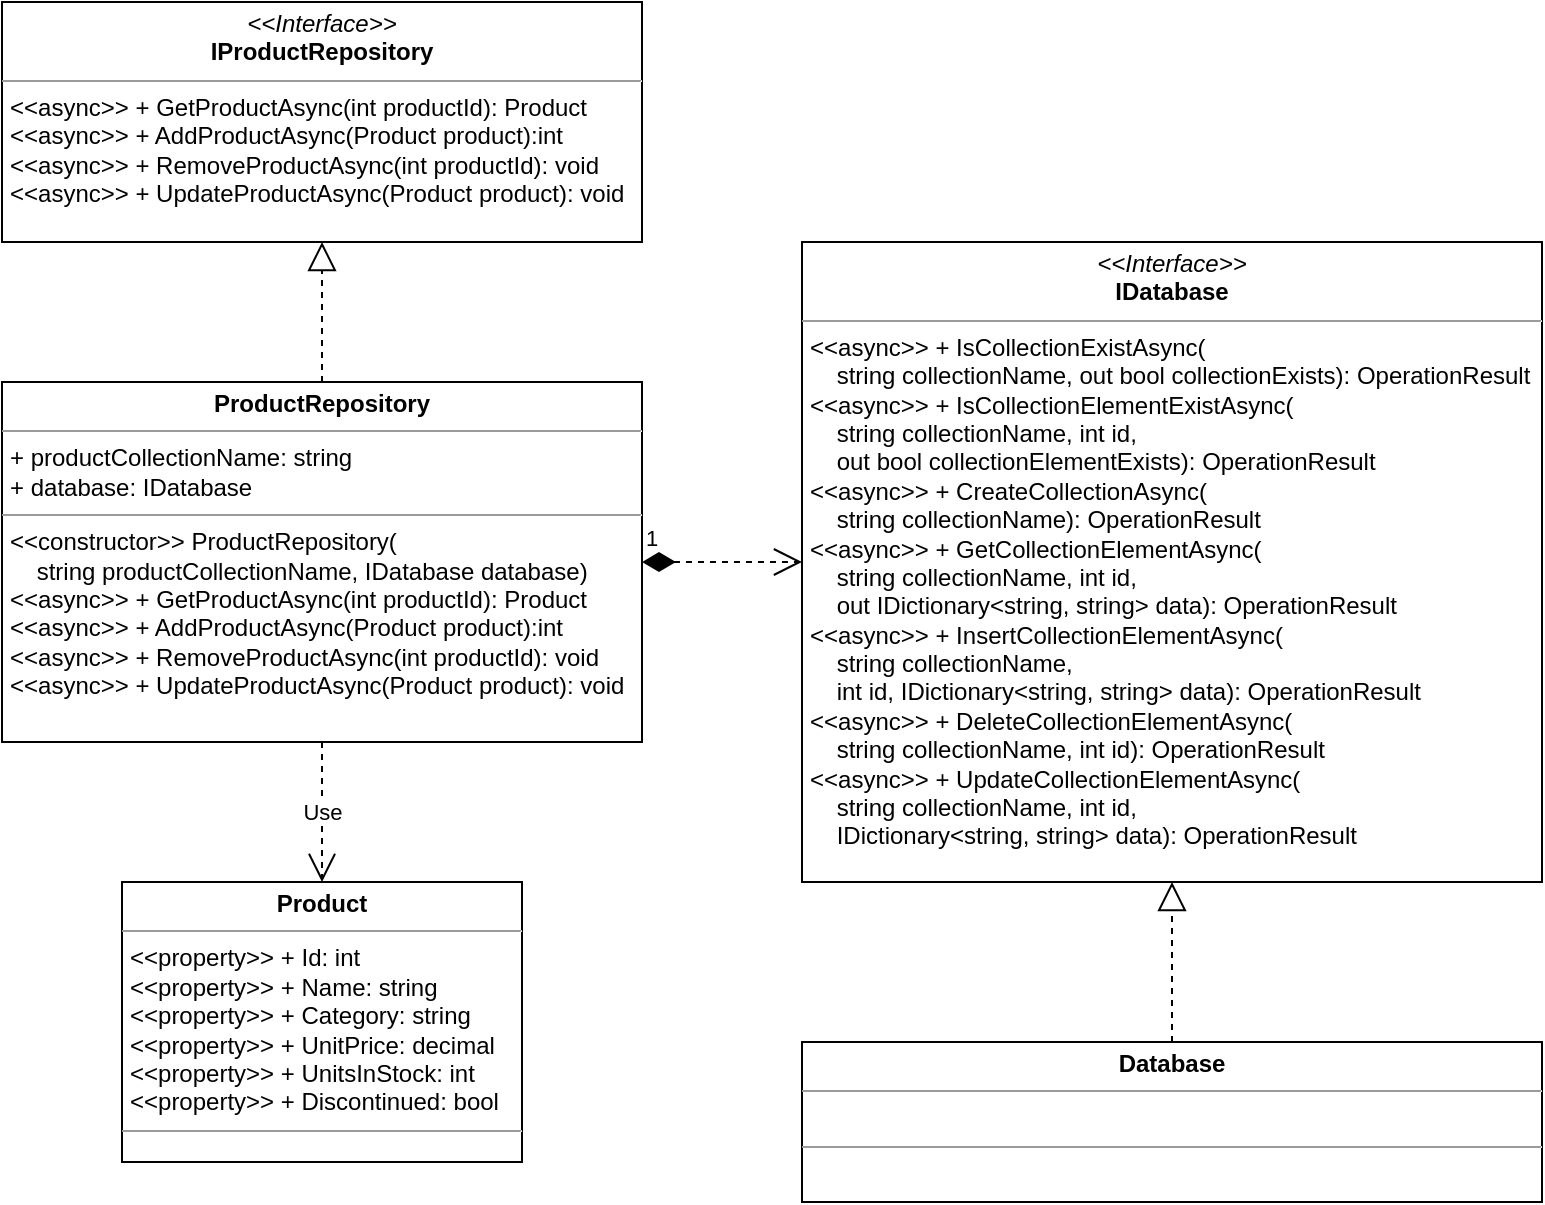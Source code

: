 <mxfile version="20.7.4" type="device" pages="5"><diagram id="kejnuwujXWrtIkqUJ44T" name="ProductRepository"><mxGraphModel dx="876" dy="444" grid="1" gridSize="10" guides="1" tooltips="1" connect="1" arrows="1" fold="1" page="1" pageScale="1" pageWidth="850" pageHeight="1100" math="0" shadow="0"><root><mxCell id="0"/><mxCell id="1" parent="0"/><mxCell id="2cvYDumQjdyMTQ5uj8JQ-5" value="&lt;p style=&quot;margin:0px;margin-top:4px;text-align:center;&quot;&gt;&lt;i&gt;&amp;lt;&amp;lt;Interface&amp;gt;&amp;gt;&lt;/i&gt;&lt;br&gt;&lt;b&gt;IDatabase&lt;/b&gt;&lt;/p&gt;&lt;hr size=&quot;1&quot;&gt;&lt;p style=&quot;margin:0px;margin-left:4px;&quot;&gt;&lt;span style=&quot;background-color: initial;&quot;&gt;&amp;lt;&amp;lt;async&amp;gt;&amp;gt; + IsCollectionExistAsync(&lt;/span&gt;&lt;/p&gt;&lt;p style=&quot;margin:0px;margin-left:4px;&quot;&gt;&lt;span style=&quot;background-color: initial;&quot;&gt;&amp;nbsp; &amp;nbsp; string collectionName,&amp;nbsp;&lt;/span&gt;&lt;span style=&quot;background-color: initial;&quot;&gt;out bool collectionExists): OperationResult&lt;/span&gt;&lt;/p&gt;&lt;p style=&quot;margin:0px;margin-left:4px;&quot;&gt;&amp;lt;&amp;lt;async&amp;gt;&amp;gt;&amp;nbsp;+ IsCollectionElementExistAsync(&lt;/p&gt;&lt;p style=&quot;margin:0px;margin-left:4px;&quot;&gt;&amp;nbsp; &amp;nbsp; string collectionName,&amp;nbsp;&lt;span style=&quot;background-color: initial;&quot;&gt;int id,&lt;/span&gt;&lt;/p&gt;&lt;p style=&quot;margin:0px;margin-left:4px;&quot;&gt;&lt;span style=&quot;background-color: initial;&quot;&gt;&amp;nbsp; &amp;nbsp; out bool collectionElementExists): OperationResult&lt;/span&gt;&lt;/p&gt;&lt;p style=&quot;margin:0px;margin-left:4px;&quot;&gt;&amp;lt;&amp;lt;async&amp;gt;&amp;gt;&amp;nbsp;+&amp;nbsp;CreateCollectionAsync(&lt;/p&gt;&lt;p style=&quot;margin:0px;margin-left:4px;&quot;&gt;&lt;span style=&quot;background-color: initial;&quot;&gt;&amp;nbsp; &amp;nbsp; string collectionName): OperationResult&lt;/span&gt;&lt;/p&gt;&lt;p style=&quot;margin:0px;margin-left:4px;&quot;&gt;&amp;lt;&amp;lt;async&amp;gt;&amp;gt;&amp;nbsp;+ GetCollectionElementAsync(&lt;/p&gt;&lt;p style=&quot;margin:0px;margin-left:4px;&quot;&gt;&amp;nbsp; &amp;nbsp; string collectionName,&amp;nbsp;&lt;span style=&quot;background-color: initial;&quot;&gt;int id,&lt;/span&gt;&lt;/p&gt;&lt;p style=&quot;margin:0px;margin-left:4px;&quot;&gt;&lt;span style=&quot;background-color: initial;&quot;&gt;&amp;nbsp; &amp;nbsp; out IDictionary&amp;lt;string, string&amp;gt; data):&amp;nbsp;OperationResult&lt;/span&gt;&lt;/p&gt;&lt;p style=&quot;margin:0px;margin-left:4px;&quot;&gt;&amp;lt;&amp;lt;async&amp;gt;&amp;gt;&amp;nbsp;+ InsertCollectionElementAsync(&lt;/p&gt;&lt;p style=&quot;margin:0px;margin-left:4px;&quot;&gt;&amp;nbsp; &amp;nbsp; string collectionName,&lt;/p&gt;&lt;p style=&quot;margin:0px;margin-left:4px;&quot;&gt;&amp;nbsp; &amp;nbsp; int id,&amp;nbsp;&lt;span style=&quot;background-color: initial;&quot;&gt;IDictionary&amp;lt;string, string&amp;gt; data):&amp;nbsp;OperationResult&lt;/span&gt;&lt;/p&gt;&lt;p style=&quot;margin:0px;margin-left:4px;&quot;&gt;&amp;lt;&amp;lt;async&amp;gt;&amp;gt;&amp;nbsp;+ DeleteCollectionElementAsync(&lt;/p&gt;&lt;p style=&quot;margin:0px;margin-left:4px;&quot;&gt;&amp;nbsp; &amp;nbsp; string collectionName,&amp;nbsp;&lt;span style=&quot;background-color: initial;&quot;&gt;int id):&amp;nbsp;OperationResult&lt;/span&gt;&lt;/p&gt;&lt;p style=&quot;margin:0px;margin-left:4px;&quot;&gt;&amp;lt;&amp;lt;async&amp;gt;&amp;gt;&amp;nbsp;+ UpdateCollectionElementAsync(&lt;/p&gt;&lt;p style=&quot;margin:0px;margin-left:4px;&quot;&gt;&amp;nbsp; &amp;nbsp; string collectionName,&amp;nbsp;&lt;span style=&quot;background-color: initial;&quot;&gt;int id,&lt;/span&gt;&lt;/p&gt;&lt;p style=&quot;margin:0px;margin-left:4px;&quot;&gt;&lt;span style=&quot;background-color: initial;&quot;&gt;&amp;nbsp; &amp;nbsp; IDictionary&amp;lt;string, string&amp;gt; data): OperationResult&lt;/span&gt;&lt;/p&gt;" style="verticalAlign=top;align=left;overflow=fill;fontSize=12;fontFamily=Helvetica;html=1;" vertex="1" parent="1"><mxGeometry x="520" y="200" width="370" height="320" as="geometry"/></mxCell><mxCell id="2cvYDumQjdyMTQ5uj8JQ-6" value="&lt;p style=&quot;margin:0px;margin-top:4px;text-align:center;&quot;&gt;&lt;i&gt;&amp;lt;&amp;lt;Interface&amp;gt;&amp;gt;&lt;/i&gt;&lt;br&gt;&lt;b&gt;IProductRepository&lt;/b&gt;&lt;br&gt;&lt;/p&gt;&lt;hr size=&quot;1&quot;&gt;&lt;p style=&quot;margin:0px;margin-left:4px;&quot;&gt;&lt;span style=&quot;background-color: initial;&quot;&gt;&amp;lt;&amp;lt;async&amp;gt;&amp;gt; +&amp;nbsp;&lt;/span&gt;&lt;span style=&quot;background-color: initial;&quot;&gt;GetProductAsync(int productId): Product&lt;/span&gt;&lt;/p&gt;&lt;p style=&quot;margin:0px;margin-left:4px;&quot;&gt;&amp;lt;&amp;lt;async&amp;gt;&amp;gt;&amp;nbsp;+ AddProductAsync(Product product):int&lt;/p&gt;&lt;p style=&quot;margin:0px;margin-left:4px;&quot;&gt;&amp;lt;&amp;lt;async&amp;gt;&amp;gt;&amp;nbsp;+&amp;nbsp;RemoveProductAsync(int productId): void&lt;/p&gt;&lt;p style=&quot;margin:0px;margin-left:4px;&quot;&gt;&amp;lt;&amp;lt;async&amp;gt;&amp;gt;&amp;nbsp;+&amp;nbsp;UpdateProductAsync(Product product): void&lt;/p&gt;" style="verticalAlign=top;align=left;overflow=fill;fontSize=12;fontFamily=Helvetica;html=1;" vertex="1" parent="1"><mxGeometry x="120" y="80" width="320" height="120" as="geometry"/></mxCell><mxCell id="2cvYDumQjdyMTQ5uj8JQ-7" value="&lt;p style=&quot;margin:0px;margin-top:4px;text-align:center;&quot;&gt;&lt;b&gt;ProductRepository&lt;/b&gt;&lt;/p&gt;&lt;hr size=&quot;1&quot;&gt;&lt;p style=&quot;margin:0px;margin-left:4px;&quot;&gt;+ productCollectionName: string&lt;/p&gt;&lt;p style=&quot;margin:0px;margin-left:4px;&quot;&gt;+ database: IDatabase&lt;/p&gt;&lt;hr size=&quot;1&quot;&gt;&lt;p style=&quot;border-color: var(--border-color); margin: 0px 0px 0px 4px;&quot;&gt;&lt;span style=&quot;border-color: var(--border-color); background-color: initial;&quot;&gt;&amp;lt;&amp;lt;constructor&amp;gt;&amp;gt; ProductRepository(&lt;/span&gt;&lt;/p&gt;&lt;p style=&quot;border-color: var(--border-color); margin: 0px 0px 0px 4px;&quot;&gt;&lt;span style=&quot;border-color: var(--border-color); background-color: initial;&quot;&gt;&amp;nbsp; &amp;nbsp; string productCollectionName, IDatabase database)&lt;/span&gt;&lt;/p&gt;&lt;p style=&quot;border-color: var(--border-color); margin: 0px 0px 0px 4px;&quot;&gt;&lt;span style=&quot;border-color: var(--border-color); background-color: initial;&quot;&gt;&amp;lt;&amp;lt;async&amp;gt;&amp;gt; +&amp;nbsp;&lt;/span&gt;&lt;span style=&quot;border-color: var(--border-color); background-color: initial;&quot;&gt;GetProductAsync(int productId): Product&lt;/span&gt;&lt;/p&gt;&lt;p style=&quot;border-color: var(--border-color); margin: 0px 0px 0px 4px;&quot;&gt;&amp;lt;&amp;lt;async&amp;gt;&amp;gt;&amp;nbsp;+ AddProductAsync(Product product):int&lt;/p&gt;&lt;p style=&quot;border-color: var(--border-color); margin: 0px 0px 0px 4px;&quot;&gt;&amp;lt;&amp;lt;async&amp;gt;&amp;gt;&amp;nbsp;+&amp;nbsp;RemoveProductAsync(int productId): void&lt;/p&gt;&lt;p style=&quot;border-color: var(--border-color); margin: 0px 0px 0px 4px;&quot;&gt;&amp;lt;&amp;lt;async&amp;gt;&amp;gt;&amp;nbsp;+&amp;nbsp;UpdateProductAsync(Product product): void&lt;/p&gt;" style="verticalAlign=top;align=left;overflow=fill;fontSize=12;fontFamily=Helvetica;html=1;" vertex="1" parent="1"><mxGeometry x="120" y="270" width="320" height="180" as="geometry"/></mxCell><mxCell id="2cvYDumQjdyMTQ5uj8JQ-9" value="" style="endArrow=block;dashed=1;endFill=0;endSize=12;html=1;rounded=0;" edge="1" parent="1" source="2cvYDumQjdyMTQ5uj8JQ-7" target="2cvYDumQjdyMTQ5uj8JQ-6"><mxGeometry width="160" relative="1" as="geometry"><mxPoint x="420" y="340" as="sourcePoint"/><mxPoint x="580" y="340" as="targetPoint"/></mxGeometry></mxCell><mxCell id="2cvYDumQjdyMTQ5uj8JQ-24" value="&lt;p style=&quot;margin:0px;margin-top:4px;text-align:center;&quot;&gt;&lt;b&gt;Database&lt;/b&gt;&lt;/p&gt;&lt;hr size=&quot;1&quot;&gt;&lt;p style=&quot;margin:0px;margin-left:4px;&quot;&gt;&lt;br&gt;&lt;/p&gt;&lt;hr size=&quot;1&quot;&gt;&lt;p style=&quot;margin:0px;margin-left:4px;&quot;&gt;&lt;br&gt;&lt;/p&gt;" style="verticalAlign=top;align=left;overflow=fill;fontSize=12;fontFamily=Helvetica;html=1;" vertex="1" parent="1"><mxGeometry x="520" y="600" width="370" height="80" as="geometry"/></mxCell><mxCell id="2cvYDumQjdyMTQ5uj8JQ-26" value="" style="endArrow=block;dashed=1;endFill=0;endSize=12;html=1;rounded=0;" edge="1" parent="1" source="2cvYDumQjdyMTQ5uj8JQ-24" target="2cvYDumQjdyMTQ5uj8JQ-5"><mxGeometry width="160" relative="1" as="geometry"><mxPoint x="220" y="520" as="sourcePoint"/><mxPoint x="380" y="520" as="targetPoint"/></mxGeometry></mxCell><mxCell id="dGuo6ySSNePKs17tPZSB-2" value="1" style="endArrow=open;html=1;endSize=12;startArrow=diamondThin;startSize=14;startFill=1;edgeStyle=orthogonalEdgeStyle;align=left;verticalAlign=bottom;rounded=0;dashed=1;" edge="1" parent="1" source="2cvYDumQjdyMTQ5uj8JQ-7" target="2cvYDumQjdyMTQ5uj8JQ-5"><mxGeometry x="-1" y="3" relative="1" as="geometry"><mxPoint x="270" y="450" as="sourcePoint"/><mxPoint x="430" y="450" as="targetPoint"/></mxGeometry></mxCell><mxCell id="dGuo6ySSNePKs17tPZSB-3" value="&lt;p style=&quot;margin:0px;margin-top:4px;text-align:center;&quot;&gt;&lt;b&gt;Product&lt;/b&gt;&lt;/p&gt;&lt;hr size=&quot;1&quot;&gt;&lt;p style=&quot;margin:0px;margin-left:4px;&quot;&gt;&amp;lt;&amp;lt;property&amp;gt;&amp;gt; + Id: int&lt;/p&gt;&lt;p style=&quot;margin:0px;margin-left:4px;&quot;&gt;&amp;lt;&amp;lt;property&amp;gt;&amp;gt; + Name: string&lt;/p&gt;&lt;p style=&quot;margin:0px;margin-left:4px;&quot;&gt;&amp;lt;&amp;lt;property&amp;gt;&amp;gt; + Category: string&lt;br&gt;&lt;/p&gt;&lt;p style=&quot;margin:0px;margin-left:4px;&quot;&gt;&amp;lt;&amp;lt;property&amp;gt;&amp;gt; + UnitPrice: decimal&lt;br&gt;&lt;/p&gt;&lt;p style=&quot;margin:0px;margin-left:4px;&quot;&gt;&amp;lt;&amp;lt;property&amp;gt;&amp;gt; + UnitsInStock: int&lt;br&gt;&lt;/p&gt;&lt;p style=&quot;margin:0px;margin-left:4px;&quot;&gt;&amp;lt;&amp;lt;property&amp;gt;&amp;gt; + Discontinued: bool&lt;br&gt;&lt;/p&gt;&lt;hr size=&quot;1&quot;&gt;&lt;p style=&quot;margin:0px;margin-left:4px;&quot;&gt;&lt;br&gt;&lt;/p&gt;" style="verticalAlign=top;align=left;overflow=fill;fontSize=12;fontFamily=Helvetica;html=1;" vertex="1" parent="1"><mxGeometry x="180" y="520" width="200" height="140" as="geometry"/></mxCell><mxCell id="dGuo6ySSNePKs17tPZSB-5" value="Use" style="endArrow=open;endSize=12;dashed=1;html=1;rounded=0;" edge="1" parent="1" source="2cvYDumQjdyMTQ5uj8JQ-7" target="dGuo6ySSNePKs17tPZSB-3"><mxGeometry width="160" relative="1" as="geometry"><mxPoint x="240" y="440" as="sourcePoint"/><mxPoint x="400" y="440" as="targetPoint"/></mxGeometry></mxCell></root></mxGraphModel></diagram><diagram id="-wKH6rWctWVdhRguuQIu" name="GetProduct"><mxGraphModel dx="908" dy="460" grid="1" gridSize="10" guides="1" tooltips="1" connect="1" arrows="1" fold="1" page="1" pageScale="1" pageWidth="850" pageHeight="1100" math="0" shadow="0"><root><mxCell id="0"/><mxCell id="1" parent="0"/><mxCell id="Vplrx9ZNLEq_CzvxTozU-1" value=":Client" style="shape=umlLifeline;perimeter=lifelinePerimeter;whiteSpace=wrap;html=1;container=1;collapsible=0;recursiveResize=0;outlineConnect=0;rounded=1;shadow=0;comic=0;labelBackgroundColor=none;strokeWidth=1;fontFamily=Verdana;fontSize=12;align=center;" vertex="1" parent="1"><mxGeometry x="30" y="80" width="100" height="380" as="geometry"/></mxCell><mxCell id="Vplrx9ZNLEq_CzvxTozU-2" value="" style="html=1;points=[];perimeter=orthogonalPerimeter;rounded=0;shadow=0;comic=0;labelBackgroundColor=none;strokeWidth=1;fontFamily=Verdana;fontSize=12;align=center;" vertex="1" parent="Vplrx9ZNLEq_CzvxTozU-1"><mxGeometry x="45" y="80" width="10" height="280" as="geometry"/></mxCell><mxCell id="Vplrx9ZNLEq_CzvxTozU-8" value="GetProductAsync" style="html=1;verticalAlign=bottom;endArrow=block;labelBackgroundColor=none;fontFamily=Verdana;fontSize=12;edgeStyle=elbowEdgeStyle;elbow=vertical;entryX=-0.112;entryY=-0.002;entryDx=0;entryDy=0;entryPerimeter=0;" edge="1" parent="Vplrx9ZNLEq_CzvxTozU-1" target="Vplrx9ZNLEq_CzvxTozU-4"><mxGeometry relative="1" as="geometry"><mxPoint x="55" y="100.1" as="sourcePoint"/><mxPoint x="185" y="100.1" as="targetPoint"/><Array as="points"><mxPoint x="50" y="100"/></Array></mxGeometry></mxCell><mxCell id="Vplrx9ZNLEq_CzvxTozU-3" value=":Repository" style="shape=umlLifeline;perimeter=lifelinePerimeter;whiteSpace=wrap;html=1;container=1;collapsible=0;recursiveResize=0;outlineConnect=0;rounded=1;shadow=0;comic=0;labelBackgroundColor=none;strokeWidth=1;fontFamily=Verdana;fontSize=12;align=center;" vertex="1" parent="1"><mxGeometry x="280" y="80" width="100" height="380" as="geometry"/></mxCell><mxCell id="Vplrx9ZNLEq_CzvxTozU-4" value="" style="html=1;points=[];perimeter=orthogonalPerimeter;rounded=0;shadow=0;comic=0;labelBackgroundColor=none;strokeWidth=1;fontFamily=Verdana;fontSize=12;align=center;" vertex="1" parent="Vplrx9ZNLEq_CzvxTozU-3"><mxGeometry x="45" y="100" width="10" height="240" as="geometry"/></mxCell><mxCell id="Vplrx9ZNLEq_CzvxTozU-9" value="IsCollectionExistAsync" style="html=1;verticalAlign=bottom;endArrow=block;labelBackgroundColor=none;fontFamily=Verdana;fontSize=12;edgeStyle=elbowEdgeStyle;elbow=vertical;" edge="1" parent="Vplrx9ZNLEq_CzvxTozU-3" target="Vplrx9ZNLEq_CzvxTozU-6"><mxGeometry relative="1" as="geometry"><mxPoint x="55" y="120.2" as="sourcePoint"/><mxPoint x="185" y="120.2" as="targetPoint"/><Array as="points"><mxPoint x="180" y="120"/></Array></mxGeometry></mxCell><mxCell id="Vplrx9ZNLEq_CzvxTozU-5" value=":Database" style="shape=umlLifeline;perimeter=lifelinePerimeter;whiteSpace=wrap;html=1;container=1;collapsible=0;recursiveResize=0;outlineConnect=0;rounded=1;shadow=0;comic=0;labelBackgroundColor=none;strokeWidth=1;fontFamily=Verdana;fontSize=12;align=center;" vertex="1" parent="1"><mxGeometry x="530" y="80" width="100" height="380" as="geometry"/></mxCell><mxCell id="Vplrx9ZNLEq_CzvxTozU-6" value="" style="html=1;points=[];perimeter=orthogonalPerimeter;rounded=0;shadow=0;comic=0;labelBackgroundColor=none;strokeWidth=1;fontFamily=Verdana;fontSize=12;align=center;" vertex="1" parent="Vplrx9ZNLEq_CzvxTozU-5"><mxGeometry x="45" y="120" width="10" height="40" as="geometry"/></mxCell><mxCell id="Vplrx9ZNLEq_CzvxTozU-13" value="" style="html=1;points=[];perimeter=orthogonalPerimeter;rounded=0;shadow=0;comic=0;labelBackgroundColor=none;strokeWidth=1;fontFamily=Verdana;fontSize=12;align=center;" vertex="1" parent="Vplrx9ZNLEq_CzvxTozU-5"><mxGeometry x="45" y="200" width="10" height="40" as="geometry"/></mxCell><mxCell id="Vplrx9ZNLEq_CzvxTozU-16" value="" style="html=1;points=[];perimeter=orthogonalPerimeter;rounded=0;shadow=0;comic=0;labelBackgroundColor=none;strokeWidth=1;fontFamily=Verdana;fontSize=12;align=center;" vertex="1" parent="Vplrx9ZNLEq_CzvxTozU-5"><mxGeometry x="45" y="280" width="10" height="40" as="geometry"/></mxCell><mxCell id="Vplrx9ZNLEq_CzvxTozU-12" value="return" style="html=1;verticalAlign=bottom;endArrow=block;labelBackgroundColor=none;fontFamily=Verdana;fontSize=12;edgeStyle=elbowEdgeStyle;elbow=vertical;dashed=1;dashPattern=1 1;" edge="1" parent="1" source="Vplrx9ZNLEq_CzvxTozU-5" target="Vplrx9ZNLEq_CzvxTozU-4"><mxGeometry relative="1" as="geometry"><mxPoint x="610" y="190.37" as="sourcePoint"/><mxPoint x="814.5" y="190.003" as="targetPoint"/><Array as="points"><mxPoint x="460" y="240"/></Array></mxGeometry></mxCell><mxCell id="Vplrx9ZNLEq_CzvxTozU-14" value="IsCollectionElementExistAsync" style="html=1;verticalAlign=bottom;endArrow=block;labelBackgroundColor=none;fontFamily=Verdana;fontSize=12;edgeStyle=elbowEdgeStyle;elbow=vertical;" edge="1" parent="1" source="Vplrx9ZNLEq_CzvxTozU-4" target="Vplrx9ZNLEq_CzvxTozU-13"><mxGeometry relative="1" as="geometry"><mxPoint x="330" y="280.0" as="sourcePoint"/><mxPoint x="534.5" y="280.181" as="targetPoint"/><Array as="points"><mxPoint x="470" y="280"/></Array></mxGeometry></mxCell><mxCell id="Vplrx9ZNLEq_CzvxTozU-15" value="return" style="html=1;verticalAlign=bottom;endArrow=block;labelBackgroundColor=none;fontFamily=Verdana;fontSize=12;edgeStyle=elbowEdgeStyle;elbow=vertical;exitX=0.567;exitY=1.01;exitDx=0;exitDy=0;exitPerimeter=0;dashed=1;dashPattern=1 1;" edge="1" parent="1" source="Vplrx9ZNLEq_CzvxTozU-13" target="Vplrx9ZNLEq_CzvxTozU-4"><mxGeometry relative="1" as="geometry"><mxPoint x="524.5" y="320" as="sourcePoint"/><mxPoint x="340" y="320" as="targetPoint"/><Array as="points"><mxPoint x="445" y="320"/></Array></mxGeometry></mxCell><mxCell id="Vplrx9ZNLEq_CzvxTozU-17" value="GetCollectionElementAsync" style="html=1;verticalAlign=bottom;endArrow=block;labelBackgroundColor=none;fontFamily=Verdana;fontSize=12;edgeStyle=elbowEdgeStyle;elbow=vertical;entryX=0.164;entryY=0.01;entryDx=0;entryDy=0;entryPerimeter=0;" edge="1" parent="1" source="Vplrx9ZNLEq_CzvxTozU-4" target="Vplrx9ZNLEq_CzvxTozU-16"><mxGeometry relative="1" as="geometry"><mxPoint x="335" y="360" as="sourcePoint"/><mxPoint x="570" y="360" as="targetPoint"/><Array as="points"><mxPoint x="580" y="360"/></Array></mxGeometry></mxCell><mxCell id="Vplrx9ZNLEq_CzvxTozU-20" value="return" style="html=1;verticalAlign=bottom;endArrow=block;labelBackgroundColor=none;fontFamily=Verdana;fontSize=12;edgeStyle=elbowEdgeStyle;elbow=vertical;exitX=-0.018;exitY=1;exitDx=0;exitDy=0;exitPerimeter=0;dashed=1;dashPattern=1 1;" edge="1" parent="1" source="Vplrx9ZNLEq_CzvxTozU-4" target="Vplrx9ZNLEq_CzvxTozU-2"><mxGeometry relative="1" as="geometry"><mxPoint x="320.55" y="440.0" as="sourcePoint"/><mxPoint x="85" y="440" as="targetPoint"/><Array as="points"><mxPoint x="210" y="420"/></Array></mxGeometry></mxCell><mxCell id="Vplrx9ZNLEq_CzvxTozU-18" value="return" style="html=1;verticalAlign=bottom;endArrow=block;labelBackgroundColor=none;fontFamily=Verdana;fontSize=12;edgeStyle=elbowEdgeStyle;elbow=vertical;dashed=1;dashPattern=1 1;" edge="1" parent="1" source="Vplrx9ZNLEq_CzvxTozU-5"><mxGeometry relative="1" as="geometry"><mxPoint x="570" y="400" as="sourcePoint"/><mxPoint x="336" y="400" as="targetPoint"/><Array as="points"><mxPoint x="560" y="400"/></Array></mxGeometry></mxCell></root></mxGraphModel></diagram><diagram name="RemoveProduct" id="cqGeB-h-5veEFuE005P6"><mxGraphModel dx="1226" dy="621" grid="1" gridSize="10" guides="1" tooltips="1" connect="1" arrows="1" fold="1" page="1" pageScale="1" pageWidth="850" pageHeight="1100" math="0" shadow="0"><root><mxCell id="Y4O95M-0pQqysfQZLQtW-0"/><mxCell id="Y4O95M-0pQqysfQZLQtW-1" parent="Y4O95M-0pQqysfQZLQtW-0"/><mxCell id="Y4O95M-0pQqysfQZLQtW-2" value=":Client" style="shape=umlLifeline;perimeter=lifelinePerimeter;whiteSpace=wrap;html=1;container=1;collapsible=0;recursiveResize=0;outlineConnect=0;rounded=1;shadow=0;comic=0;labelBackgroundColor=none;strokeWidth=1;fontFamily=Verdana;fontSize=12;align=center;" vertex="1" parent="Y4O95M-0pQqysfQZLQtW-1"><mxGeometry x="30" y="80" width="100" height="380" as="geometry"/></mxCell><mxCell id="Y4O95M-0pQqysfQZLQtW-3" value="" style="html=1;points=[];perimeter=orthogonalPerimeter;rounded=0;shadow=0;comic=0;labelBackgroundColor=none;strokeWidth=1;fontFamily=Verdana;fontSize=12;align=center;" vertex="1" parent="Y4O95M-0pQqysfQZLQtW-2"><mxGeometry x="45" y="80" width="10" height="280" as="geometry"/></mxCell><mxCell id="Y4O95M-0pQqysfQZLQtW-4" value="RemoveProductAsync" style="html=1;verticalAlign=bottom;endArrow=block;labelBackgroundColor=none;fontFamily=Verdana;fontSize=12;edgeStyle=elbowEdgeStyle;elbow=vertical;entryX=-0.112;entryY=-0.002;entryDx=0;entryDy=0;entryPerimeter=0;" edge="1" parent="Y4O95M-0pQqysfQZLQtW-2" target="Y4O95M-0pQqysfQZLQtW-6"><mxGeometry relative="1" as="geometry"><mxPoint x="55" y="100.1" as="sourcePoint"/><mxPoint x="185" y="100.1" as="targetPoint"/><Array as="points"><mxPoint x="50" y="100"/></Array></mxGeometry></mxCell><mxCell id="Y4O95M-0pQqysfQZLQtW-5" value=":Repository" style="shape=umlLifeline;perimeter=lifelinePerimeter;whiteSpace=wrap;html=1;container=1;collapsible=0;recursiveResize=0;outlineConnect=0;rounded=1;shadow=0;comic=0;labelBackgroundColor=none;strokeWidth=1;fontFamily=Verdana;fontSize=12;align=center;" vertex="1" parent="Y4O95M-0pQqysfQZLQtW-1"><mxGeometry x="280" y="80" width="100" height="380" as="geometry"/></mxCell><mxCell id="Y4O95M-0pQqysfQZLQtW-6" value="" style="html=1;points=[];perimeter=orthogonalPerimeter;rounded=0;shadow=0;comic=0;labelBackgroundColor=none;strokeWidth=1;fontFamily=Verdana;fontSize=12;align=center;" vertex="1" parent="Y4O95M-0pQqysfQZLQtW-5"><mxGeometry x="45" y="100" width="10" height="240" as="geometry"/></mxCell><mxCell id="Y4O95M-0pQqysfQZLQtW-7" value="IsCollectionExistAsync" style="html=1;verticalAlign=bottom;endArrow=block;labelBackgroundColor=none;fontFamily=Verdana;fontSize=12;edgeStyle=elbowEdgeStyle;elbow=vertical;" edge="1" parent="Y4O95M-0pQqysfQZLQtW-5" target="Y4O95M-0pQqysfQZLQtW-9"><mxGeometry relative="1" as="geometry"><mxPoint x="55" y="120.2" as="sourcePoint"/><mxPoint x="185" y="120.2" as="targetPoint"/><Array as="points"><mxPoint x="180" y="120"/></Array></mxGeometry></mxCell><mxCell id="Y4O95M-0pQqysfQZLQtW-8" value=":Database" style="shape=umlLifeline;perimeter=lifelinePerimeter;whiteSpace=wrap;html=1;container=1;collapsible=0;recursiveResize=0;outlineConnect=0;rounded=1;shadow=0;comic=0;labelBackgroundColor=none;strokeWidth=1;fontFamily=Verdana;fontSize=12;align=center;" vertex="1" parent="Y4O95M-0pQqysfQZLQtW-1"><mxGeometry x="530" y="80" width="100" height="380" as="geometry"/></mxCell><mxCell id="Y4O95M-0pQqysfQZLQtW-9" value="" style="html=1;points=[];perimeter=orthogonalPerimeter;rounded=0;shadow=0;comic=0;labelBackgroundColor=none;strokeWidth=1;fontFamily=Verdana;fontSize=12;align=center;" vertex="1" parent="Y4O95M-0pQqysfQZLQtW-8"><mxGeometry x="45" y="120" width="10" height="40" as="geometry"/></mxCell><mxCell id="Y4O95M-0pQqysfQZLQtW-10" value="" style="html=1;points=[];perimeter=orthogonalPerimeter;rounded=0;shadow=0;comic=0;labelBackgroundColor=none;strokeWidth=1;fontFamily=Verdana;fontSize=12;align=center;" vertex="1" parent="Y4O95M-0pQqysfQZLQtW-8"><mxGeometry x="45" y="200" width="10" height="40" as="geometry"/></mxCell><mxCell id="Y4O95M-0pQqysfQZLQtW-11" value="" style="html=1;points=[];perimeter=orthogonalPerimeter;rounded=0;shadow=0;comic=0;labelBackgroundColor=none;strokeWidth=1;fontFamily=Verdana;fontSize=12;align=center;" vertex="1" parent="Y4O95M-0pQqysfQZLQtW-8"><mxGeometry x="45" y="280" width="10" height="40" as="geometry"/></mxCell><mxCell id="Y4O95M-0pQqysfQZLQtW-12" value="return" style="html=1;verticalAlign=bottom;endArrow=block;labelBackgroundColor=none;fontFamily=Verdana;fontSize=12;edgeStyle=elbowEdgeStyle;elbow=vertical;dashed=1;dashPattern=1 1;" edge="1" parent="Y4O95M-0pQqysfQZLQtW-1" source="Y4O95M-0pQqysfQZLQtW-8" target="Y4O95M-0pQqysfQZLQtW-6"><mxGeometry relative="1" as="geometry"><mxPoint x="610" y="190.37" as="sourcePoint"/><mxPoint x="814.5" y="190.003" as="targetPoint"/><Array as="points"><mxPoint x="460" y="240"/></Array></mxGeometry></mxCell><mxCell id="Y4O95M-0pQqysfQZLQtW-13" value="IsCollectionElementExistAsync" style="html=1;verticalAlign=bottom;endArrow=block;labelBackgroundColor=none;fontFamily=Verdana;fontSize=12;edgeStyle=elbowEdgeStyle;elbow=vertical;" edge="1" parent="Y4O95M-0pQqysfQZLQtW-1" source="Y4O95M-0pQqysfQZLQtW-6" target="Y4O95M-0pQqysfQZLQtW-10"><mxGeometry relative="1" as="geometry"><mxPoint x="330" y="280.0" as="sourcePoint"/><mxPoint x="534.5" y="280.181" as="targetPoint"/><Array as="points"><mxPoint x="470" y="280"/></Array></mxGeometry></mxCell><mxCell id="Y4O95M-0pQqysfQZLQtW-14" value="return" style="html=1;verticalAlign=bottom;endArrow=block;labelBackgroundColor=none;fontFamily=Verdana;fontSize=12;edgeStyle=elbowEdgeStyle;elbow=vertical;exitX=0.567;exitY=1.01;exitDx=0;exitDy=0;exitPerimeter=0;dashed=1;dashPattern=1 1;" edge="1" parent="Y4O95M-0pQqysfQZLQtW-1" source="Y4O95M-0pQqysfQZLQtW-10" target="Y4O95M-0pQqysfQZLQtW-6"><mxGeometry relative="1" as="geometry"><mxPoint x="524.5" y="320" as="sourcePoint"/><mxPoint x="340" y="320" as="targetPoint"/><Array as="points"><mxPoint x="445" y="320"/></Array></mxGeometry></mxCell><mxCell id="Y4O95M-0pQqysfQZLQtW-15" value="DeleteCollectionElementAsync" style="html=1;verticalAlign=bottom;endArrow=block;labelBackgroundColor=none;fontFamily=Verdana;fontSize=12;edgeStyle=elbowEdgeStyle;elbow=vertical;entryX=0.164;entryY=0.01;entryDx=0;entryDy=0;entryPerimeter=0;" edge="1" parent="Y4O95M-0pQqysfQZLQtW-1" source="Y4O95M-0pQqysfQZLQtW-6" target="Y4O95M-0pQqysfQZLQtW-11"><mxGeometry relative="1" as="geometry"><mxPoint x="335" y="360" as="sourcePoint"/><mxPoint x="570" y="360" as="targetPoint"/><Array as="points"><mxPoint x="580" y="360"/></Array></mxGeometry></mxCell><mxCell id="Y4O95M-0pQqysfQZLQtW-16" value="return" style="html=1;verticalAlign=bottom;endArrow=block;labelBackgroundColor=none;fontFamily=Verdana;fontSize=12;edgeStyle=elbowEdgeStyle;elbow=vertical;exitX=-0.018;exitY=1;exitDx=0;exitDy=0;exitPerimeter=0;dashed=1;dashPattern=1 1;" edge="1" parent="Y4O95M-0pQqysfQZLQtW-1" source="Y4O95M-0pQqysfQZLQtW-6" target="Y4O95M-0pQqysfQZLQtW-3"><mxGeometry relative="1" as="geometry"><mxPoint x="320.55" y="440.0" as="sourcePoint"/><mxPoint x="85" y="440" as="targetPoint"/><Array as="points"><mxPoint x="210" y="420"/></Array></mxGeometry></mxCell><mxCell id="Y4O95M-0pQqysfQZLQtW-17" value="return" style="html=1;verticalAlign=bottom;endArrow=block;labelBackgroundColor=none;fontFamily=Verdana;fontSize=12;edgeStyle=elbowEdgeStyle;elbow=vertical;dashed=1;dashPattern=1 1;" edge="1" parent="Y4O95M-0pQqysfQZLQtW-1" source="Y4O95M-0pQqysfQZLQtW-8"><mxGeometry relative="1" as="geometry"><mxPoint x="570" y="400" as="sourcePoint"/><mxPoint x="336" y="400" as="targetPoint"/><Array as="points"><mxPoint x="560" y="400"/></Array></mxGeometry></mxCell></root></mxGraphModel></diagram><diagram name="AddProduct" id="QdTLFj0_xStfFURrKspC"><mxGraphModel dx="846" dy="428" grid="1" gridSize="10" guides="1" tooltips="1" connect="1" arrows="1" fold="1" page="1" pageScale="1" pageWidth="850" pageHeight="1100" math="0" shadow="0"><root><mxCell id="clAufXVHxSuQOAX0DFee-0"/><mxCell id="clAufXVHxSuQOAX0DFee-1" parent="clAufXVHxSuQOAX0DFee-0"/><mxCell id="clAufXVHxSuQOAX0DFee-2" value=":Client" style="shape=umlLifeline;perimeter=lifelinePerimeter;whiteSpace=wrap;html=1;container=1;collapsible=0;recursiveResize=0;outlineConnect=0;rounded=1;shadow=0;comic=0;labelBackgroundColor=none;strokeWidth=1;fontFamily=Verdana;fontSize=12;align=center;" vertex="1" parent="clAufXVHxSuQOAX0DFee-1"><mxGeometry x="30" y="80" width="100" height="460" as="geometry"/></mxCell><mxCell id="clAufXVHxSuQOAX0DFee-3" value="" style="html=1;points=[];perimeter=orthogonalPerimeter;rounded=0;shadow=0;comic=0;labelBackgroundColor=none;strokeWidth=1;fontFamily=Verdana;fontSize=12;align=center;" vertex="1" parent="clAufXVHxSuQOAX0DFee-2"><mxGeometry x="45" y="80" width="10" height="360" as="geometry"/></mxCell><mxCell id="clAufXVHxSuQOAX0DFee-4" value="AddProductAsync" style="html=1;verticalAlign=bottom;endArrow=block;labelBackgroundColor=none;fontFamily=Verdana;fontSize=12;edgeStyle=elbowEdgeStyle;elbow=vertical;entryX=-0.112;entryY=-0.002;entryDx=0;entryDy=0;entryPerimeter=0;" edge="1" parent="clAufXVHxSuQOAX0DFee-2" target="clAufXVHxSuQOAX0DFee-6"><mxGeometry relative="1" as="geometry"><mxPoint x="55" y="100.1" as="sourcePoint"/><mxPoint x="185" y="100.1" as="targetPoint"/><Array as="points"><mxPoint x="50" y="100"/></Array></mxGeometry></mxCell><mxCell id="clAufXVHxSuQOAX0DFee-5" value=":Repository" style="shape=umlLifeline;perimeter=lifelinePerimeter;whiteSpace=wrap;html=1;container=1;collapsible=0;recursiveResize=0;outlineConnect=0;rounded=1;shadow=0;comic=0;labelBackgroundColor=none;strokeWidth=1;fontFamily=Verdana;fontSize=12;align=center;" vertex="1" parent="clAufXVHxSuQOAX0DFee-1"><mxGeometry x="280" y="80" width="100" height="460" as="geometry"/></mxCell><mxCell id="clAufXVHxSuQOAX0DFee-6" value="" style="html=1;points=[];perimeter=orthogonalPerimeter;rounded=0;shadow=0;comic=0;labelBackgroundColor=none;strokeWidth=1;fontFamily=Verdana;fontSize=12;align=center;" vertex="1" parent="clAufXVHxSuQOAX0DFee-5"><mxGeometry x="45" y="100" width="10" height="320" as="geometry"/></mxCell><mxCell id="clAufXVHxSuQOAX0DFee-7" value="IsCollectionExistAsync" style="html=1;verticalAlign=bottom;endArrow=block;labelBackgroundColor=none;fontFamily=Verdana;fontSize=12;edgeStyle=elbowEdgeStyle;elbow=vertical;" edge="1" parent="clAufXVHxSuQOAX0DFee-5" target="clAufXVHxSuQOAX0DFee-9"><mxGeometry relative="1" as="geometry"><mxPoint x="55" y="120.2" as="sourcePoint"/><mxPoint x="185" y="120.2" as="targetPoint"/><Array as="points"><mxPoint x="180" y="120"/></Array></mxGeometry></mxCell><mxCell id="pKXQRfrhGr-vD3EGd64x-0" value="InsertCollectionElementAsync" style="html=1;verticalAlign=bottom;endArrow=block;labelBackgroundColor=none;fontFamily=Verdana;fontSize=12;edgeStyle=elbowEdgeStyle;elbow=vertical;entryX=0.164;entryY=0.01;entryDx=0;entryDy=0;entryPerimeter=0;" edge="1" parent="clAufXVHxSuQOAX0DFee-5"><mxGeometry relative="1" as="geometry"><mxPoint x="55" y="360" as="sourcePoint"/><mxPoint x="296.64" y="360.4" as="targetPoint"/><Array as="points"><mxPoint x="180" y="360"/></Array></mxGeometry></mxCell><mxCell id="clAufXVHxSuQOAX0DFee-8" value=":Database" style="shape=umlLifeline;perimeter=lifelinePerimeter;whiteSpace=wrap;html=1;container=1;collapsible=0;recursiveResize=0;outlineConnect=0;rounded=1;shadow=0;comic=0;labelBackgroundColor=none;strokeWidth=1;fontFamily=Verdana;fontSize=12;align=center;" vertex="1" parent="clAufXVHxSuQOAX0DFee-1"><mxGeometry x="530" y="80" width="100" height="460" as="geometry"/></mxCell><mxCell id="clAufXVHxSuQOAX0DFee-9" value="" style="html=1;points=[];perimeter=orthogonalPerimeter;rounded=0;shadow=0;comic=0;labelBackgroundColor=none;strokeWidth=1;fontFamily=Verdana;fontSize=12;align=center;" vertex="1" parent="clAufXVHxSuQOAX0DFee-8"><mxGeometry x="45" y="120" width="10" height="40" as="geometry"/></mxCell><mxCell id="clAufXVHxSuQOAX0DFee-10" value="" style="html=1;points=[];perimeter=orthogonalPerimeter;rounded=0;shadow=0;comic=0;labelBackgroundColor=none;strokeWidth=1;fontFamily=Verdana;fontSize=12;align=center;" vertex="1" parent="clAufXVHxSuQOAX0DFee-8"><mxGeometry x="45" y="200" width="10" height="40" as="geometry"/></mxCell><mxCell id="clAufXVHxSuQOAX0DFee-11" value="" style="html=1;points=[];perimeter=orthogonalPerimeter;rounded=0;shadow=0;comic=0;labelBackgroundColor=none;strokeWidth=1;fontFamily=Verdana;fontSize=12;align=center;" vertex="1" parent="clAufXVHxSuQOAX0DFee-8"><mxGeometry x="45" y="280" width="10" height="40" as="geometry"/></mxCell><mxCell id="pKXQRfrhGr-vD3EGd64x-1" value="" style="html=1;points=[];perimeter=orthogonalPerimeter;rounded=0;shadow=0;comic=0;labelBackgroundColor=none;strokeWidth=1;fontFamily=Verdana;fontSize=12;align=center;" vertex="1" parent="clAufXVHxSuQOAX0DFee-8"><mxGeometry x="45" y="360" width="10" height="40" as="geometry"/></mxCell><mxCell id="clAufXVHxSuQOAX0DFee-12" value="return" style="html=1;verticalAlign=bottom;endArrow=block;labelBackgroundColor=none;fontFamily=Verdana;fontSize=12;edgeStyle=elbowEdgeStyle;elbow=vertical;dashed=1;dashPattern=1 1;" edge="1" parent="clAufXVHxSuQOAX0DFee-1" source="clAufXVHxSuQOAX0DFee-8" target="clAufXVHxSuQOAX0DFee-6"><mxGeometry relative="1" as="geometry"><mxPoint x="610" y="190.37" as="sourcePoint"/><mxPoint x="814.5" y="190.003" as="targetPoint"/><Array as="points"><mxPoint x="460" y="240"/></Array></mxGeometry></mxCell><mxCell id="clAufXVHxSuQOAX0DFee-13" value="CreateCollectionAsync" style="html=1;verticalAlign=bottom;endArrow=block;labelBackgroundColor=none;fontFamily=Verdana;fontSize=12;edgeStyle=elbowEdgeStyle;elbow=vertical;" edge="1" parent="clAufXVHxSuQOAX0DFee-1" source="clAufXVHxSuQOAX0DFee-6" target="clAufXVHxSuQOAX0DFee-10"><mxGeometry relative="1" as="geometry"><mxPoint x="330" y="280.0" as="sourcePoint"/><mxPoint x="534.5" y="280.181" as="targetPoint"/><Array as="points"><mxPoint x="470" y="280"/></Array></mxGeometry></mxCell><mxCell id="clAufXVHxSuQOAX0DFee-14" value="return" style="html=1;verticalAlign=bottom;endArrow=block;labelBackgroundColor=none;fontFamily=Verdana;fontSize=12;edgeStyle=elbowEdgeStyle;elbow=vertical;exitX=0.567;exitY=1.01;exitDx=0;exitDy=0;exitPerimeter=0;dashed=1;dashPattern=1 1;" edge="1" parent="clAufXVHxSuQOAX0DFee-1" source="clAufXVHxSuQOAX0DFee-10" target="clAufXVHxSuQOAX0DFee-6"><mxGeometry relative="1" as="geometry"><mxPoint x="524.5" y="320" as="sourcePoint"/><mxPoint x="340" y="320" as="targetPoint"/><Array as="points"><mxPoint x="445" y="320"/></Array></mxGeometry></mxCell><mxCell id="clAufXVHxSuQOAX0DFee-15" value="GenerateIdAsync" style="html=1;verticalAlign=bottom;endArrow=block;labelBackgroundColor=none;fontFamily=Verdana;fontSize=12;edgeStyle=elbowEdgeStyle;elbow=vertical;entryX=0.164;entryY=0.01;entryDx=0;entryDy=0;entryPerimeter=0;" edge="1" parent="clAufXVHxSuQOAX0DFee-1" source="clAufXVHxSuQOAX0DFee-6" target="clAufXVHxSuQOAX0DFee-11"><mxGeometry relative="1" as="geometry"><mxPoint x="335" y="360" as="sourcePoint"/><mxPoint x="570" y="360" as="targetPoint"/><Array as="points"><mxPoint x="580" y="360"/></Array></mxGeometry></mxCell><mxCell id="clAufXVHxSuQOAX0DFee-16" value="return" style="html=1;verticalAlign=bottom;endArrow=block;labelBackgroundColor=none;fontFamily=Verdana;fontSize=12;edgeStyle=elbowEdgeStyle;elbow=vertical;exitX=-0.018;exitY=1;exitDx=0;exitDy=0;exitPerimeter=0;dashed=1;dashPattern=1 1;" edge="1" parent="clAufXVHxSuQOAX0DFee-1" source="clAufXVHxSuQOAX0DFee-6" target="clAufXVHxSuQOAX0DFee-3"><mxGeometry relative="1" as="geometry"><mxPoint x="320.55" y="440.0" as="sourcePoint"/><mxPoint x="85" y="440" as="targetPoint"/><Array as="points"><mxPoint x="220" y="500"/><mxPoint x="210" y="420"/></Array></mxGeometry></mxCell><mxCell id="clAufXVHxSuQOAX0DFee-17" value="return" style="html=1;verticalAlign=bottom;endArrow=block;labelBackgroundColor=none;fontFamily=Verdana;fontSize=12;edgeStyle=elbowEdgeStyle;elbow=vertical;dashed=1;dashPattern=1 1;" edge="1" parent="clAufXVHxSuQOAX0DFee-1" source="clAufXVHxSuQOAX0DFee-8"><mxGeometry relative="1" as="geometry"><mxPoint x="570" y="400" as="sourcePoint"/><mxPoint x="336" y="400" as="targetPoint"/><Array as="points"><mxPoint x="560" y="400"/></Array></mxGeometry></mxCell><mxCell id="pKXQRfrhGr-vD3EGd64x-2" value="return" style="html=1;verticalAlign=bottom;endArrow=block;labelBackgroundColor=none;fontFamily=Verdana;fontSize=12;edgeStyle=elbowEdgeStyle;elbow=vertical;dashed=1;dashPattern=1 1;" edge="1" parent="clAufXVHxSuQOAX0DFee-1" source="pKXQRfrhGr-vD3EGd64x-1" target="clAufXVHxSuQOAX0DFee-6"><mxGeometry relative="1" as="geometry"><mxPoint x="573.5" y="480" as="sourcePoint"/><mxPoint x="340" y="480" as="targetPoint"/><Array as="points"><mxPoint x="460" y="480"/><mxPoint x="554" y="480"/></Array></mxGeometry></mxCell></root></mxGraphModel></diagram><diagram name="UpdateProduct" id="64gJz7dbstL6nGgPdcwR"><mxGraphModel dx="1226" dy="621" grid="1" gridSize="10" guides="1" tooltips="1" connect="1" arrows="1" fold="1" page="1" pageScale="1" pageWidth="850" pageHeight="1100" math="0" shadow="0"><root><mxCell id="GgeomJXMikT2go1Uc_Lq-0"/><mxCell id="GgeomJXMikT2go1Uc_Lq-1" parent="GgeomJXMikT2go1Uc_Lq-0"/><mxCell id="GgeomJXMikT2go1Uc_Lq-2" value=":Client" style="shape=umlLifeline;perimeter=lifelinePerimeter;whiteSpace=wrap;html=1;container=1;collapsible=0;recursiveResize=0;outlineConnect=0;rounded=1;shadow=0;comic=0;labelBackgroundColor=none;strokeWidth=1;fontFamily=Verdana;fontSize=12;align=center;" vertex="1" parent="GgeomJXMikT2go1Uc_Lq-1"><mxGeometry x="30" y="80" width="100" height="380" as="geometry"/></mxCell><mxCell id="GgeomJXMikT2go1Uc_Lq-3" value="" style="html=1;points=[];perimeter=orthogonalPerimeter;rounded=0;shadow=0;comic=0;labelBackgroundColor=none;strokeWidth=1;fontFamily=Verdana;fontSize=12;align=center;" vertex="1" parent="GgeomJXMikT2go1Uc_Lq-2"><mxGeometry x="45" y="80" width="10" height="280" as="geometry"/></mxCell><mxCell id="GgeomJXMikT2go1Uc_Lq-4" value="UpdateProductAsync" style="html=1;verticalAlign=bottom;endArrow=block;labelBackgroundColor=none;fontFamily=Verdana;fontSize=12;edgeStyle=elbowEdgeStyle;elbow=vertical;entryX=-0.112;entryY=-0.002;entryDx=0;entryDy=0;entryPerimeter=0;" edge="1" parent="GgeomJXMikT2go1Uc_Lq-2" target="GgeomJXMikT2go1Uc_Lq-6"><mxGeometry relative="1" as="geometry"><mxPoint x="55" y="100.1" as="sourcePoint"/><mxPoint x="185" y="100.1" as="targetPoint"/><Array as="points"><mxPoint x="50" y="100"/></Array></mxGeometry></mxCell><mxCell id="GgeomJXMikT2go1Uc_Lq-5" value=":Repository" style="shape=umlLifeline;perimeter=lifelinePerimeter;whiteSpace=wrap;html=1;container=1;collapsible=0;recursiveResize=0;outlineConnect=0;rounded=1;shadow=0;comic=0;labelBackgroundColor=none;strokeWidth=1;fontFamily=Verdana;fontSize=12;align=center;" vertex="1" parent="GgeomJXMikT2go1Uc_Lq-1"><mxGeometry x="280" y="80" width="100" height="380" as="geometry"/></mxCell><mxCell id="GgeomJXMikT2go1Uc_Lq-6" value="" style="html=1;points=[];perimeter=orthogonalPerimeter;rounded=0;shadow=0;comic=0;labelBackgroundColor=none;strokeWidth=1;fontFamily=Verdana;fontSize=12;align=center;" vertex="1" parent="GgeomJXMikT2go1Uc_Lq-5"><mxGeometry x="45" y="100" width="10" height="240" as="geometry"/></mxCell><mxCell id="GgeomJXMikT2go1Uc_Lq-7" value="IsCollectionExistAsync" style="html=1;verticalAlign=bottom;endArrow=block;labelBackgroundColor=none;fontFamily=Verdana;fontSize=12;edgeStyle=elbowEdgeStyle;elbow=vertical;" edge="1" parent="GgeomJXMikT2go1Uc_Lq-5" target="GgeomJXMikT2go1Uc_Lq-9"><mxGeometry relative="1" as="geometry"><mxPoint x="55" y="120.2" as="sourcePoint"/><mxPoint x="185" y="120.2" as="targetPoint"/><Array as="points"><mxPoint x="180" y="120"/></Array></mxGeometry></mxCell><mxCell id="GgeomJXMikT2go1Uc_Lq-8" value=":Database" style="shape=umlLifeline;perimeter=lifelinePerimeter;whiteSpace=wrap;html=1;container=1;collapsible=0;recursiveResize=0;outlineConnect=0;rounded=1;shadow=0;comic=0;labelBackgroundColor=none;strokeWidth=1;fontFamily=Verdana;fontSize=12;align=center;" vertex="1" parent="GgeomJXMikT2go1Uc_Lq-1"><mxGeometry x="530" y="80" width="100" height="380" as="geometry"/></mxCell><mxCell id="GgeomJXMikT2go1Uc_Lq-9" value="" style="html=1;points=[];perimeter=orthogonalPerimeter;rounded=0;shadow=0;comic=0;labelBackgroundColor=none;strokeWidth=1;fontFamily=Verdana;fontSize=12;align=center;" vertex="1" parent="GgeomJXMikT2go1Uc_Lq-8"><mxGeometry x="45" y="120" width="10" height="40" as="geometry"/></mxCell><mxCell id="GgeomJXMikT2go1Uc_Lq-10" value="" style="html=1;points=[];perimeter=orthogonalPerimeter;rounded=0;shadow=0;comic=0;labelBackgroundColor=none;strokeWidth=1;fontFamily=Verdana;fontSize=12;align=center;" vertex="1" parent="GgeomJXMikT2go1Uc_Lq-8"><mxGeometry x="45" y="200" width="10" height="40" as="geometry"/></mxCell><mxCell id="GgeomJXMikT2go1Uc_Lq-11" value="" style="html=1;points=[];perimeter=orthogonalPerimeter;rounded=0;shadow=0;comic=0;labelBackgroundColor=none;strokeWidth=1;fontFamily=Verdana;fontSize=12;align=center;" vertex="1" parent="GgeomJXMikT2go1Uc_Lq-8"><mxGeometry x="45" y="280" width="10" height="40" as="geometry"/></mxCell><mxCell id="GgeomJXMikT2go1Uc_Lq-12" value="return" style="html=1;verticalAlign=bottom;endArrow=block;labelBackgroundColor=none;fontFamily=Verdana;fontSize=12;edgeStyle=elbowEdgeStyle;elbow=vertical;dashed=1;dashPattern=1 1;" edge="1" parent="GgeomJXMikT2go1Uc_Lq-1" source="GgeomJXMikT2go1Uc_Lq-8" target="GgeomJXMikT2go1Uc_Lq-6"><mxGeometry relative="1" as="geometry"><mxPoint x="610" y="190.37" as="sourcePoint"/><mxPoint x="814.5" y="190.003" as="targetPoint"/><Array as="points"><mxPoint x="460" y="240"/></Array></mxGeometry></mxCell><mxCell id="GgeomJXMikT2go1Uc_Lq-13" value="IsCollectionElementExistAsync" style="html=1;verticalAlign=bottom;endArrow=block;labelBackgroundColor=none;fontFamily=Verdana;fontSize=12;edgeStyle=elbowEdgeStyle;elbow=vertical;" edge="1" parent="GgeomJXMikT2go1Uc_Lq-1" source="GgeomJXMikT2go1Uc_Lq-6" target="GgeomJXMikT2go1Uc_Lq-10"><mxGeometry relative="1" as="geometry"><mxPoint x="330" y="280.0" as="sourcePoint"/><mxPoint x="534.5" y="280.181" as="targetPoint"/><Array as="points"><mxPoint x="470" y="280"/></Array></mxGeometry></mxCell><mxCell id="GgeomJXMikT2go1Uc_Lq-14" value="return" style="html=1;verticalAlign=bottom;endArrow=block;labelBackgroundColor=none;fontFamily=Verdana;fontSize=12;edgeStyle=elbowEdgeStyle;elbow=vertical;exitX=0.567;exitY=1.01;exitDx=0;exitDy=0;exitPerimeter=0;dashed=1;dashPattern=1 1;" edge="1" parent="GgeomJXMikT2go1Uc_Lq-1" source="GgeomJXMikT2go1Uc_Lq-10" target="GgeomJXMikT2go1Uc_Lq-6"><mxGeometry relative="1" as="geometry"><mxPoint x="524.5" y="320" as="sourcePoint"/><mxPoint x="340" y="320" as="targetPoint"/><Array as="points"><mxPoint x="445" y="320"/></Array></mxGeometry></mxCell><mxCell id="GgeomJXMikT2go1Uc_Lq-15" value="UpdateCollectionElementAsync" style="html=1;verticalAlign=bottom;endArrow=block;labelBackgroundColor=none;fontFamily=Verdana;fontSize=12;edgeStyle=elbowEdgeStyle;elbow=vertical;entryX=0.164;entryY=0.01;entryDx=0;entryDy=0;entryPerimeter=0;" edge="1" parent="GgeomJXMikT2go1Uc_Lq-1" source="GgeomJXMikT2go1Uc_Lq-6" target="GgeomJXMikT2go1Uc_Lq-11"><mxGeometry relative="1" as="geometry"><mxPoint x="335" y="360" as="sourcePoint"/><mxPoint x="570" y="360" as="targetPoint"/><Array as="points"><mxPoint x="580" y="360"/></Array></mxGeometry></mxCell><mxCell id="GgeomJXMikT2go1Uc_Lq-16" value="return" style="html=1;verticalAlign=bottom;endArrow=block;labelBackgroundColor=none;fontFamily=Verdana;fontSize=12;edgeStyle=elbowEdgeStyle;elbow=vertical;exitX=-0.018;exitY=1;exitDx=0;exitDy=0;exitPerimeter=0;dashed=1;dashPattern=1 1;" edge="1" parent="GgeomJXMikT2go1Uc_Lq-1" source="GgeomJXMikT2go1Uc_Lq-6" target="GgeomJXMikT2go1Uc_Lq-3"><mxGeometry relative="1" as="geometry"><mxPoint x="320.55" y="440.0" as="sourcePoint"/><mxPoint x="85" y="440" as="targetPoint"/><Array as="points"><mxPoint x="210" y="420"/></Array></mxGeometry></mxCell><mxCell id="GgeomJXMikT2go1Uc_Lq-17" value="return" style="html=1;verticalAlign=bottom;endArrow=block;labelBackgroundColor=none;fontFamily=Verdana;fontSize=12;edgeStyle=elbowEdgeStyle;elbow=vertical;dashed=1;dashPattern=1 1;" edge="1" parent="GgeomJXMikT2go1Uc_Lq-1" source="GgeomJXMikT2go1Uc_Lq-8"><mxGeometry relative="1" as="geometry"><mxPoint x="570" y="400" as="sourcePoint"/><mxPoint x="336" y="400" as="targetPoint"/><Array as="points"><mxPoint x="560" y="400"/></Array></mxGeometry></mxCell></root></mxGraphModel></diagram></mxfile>